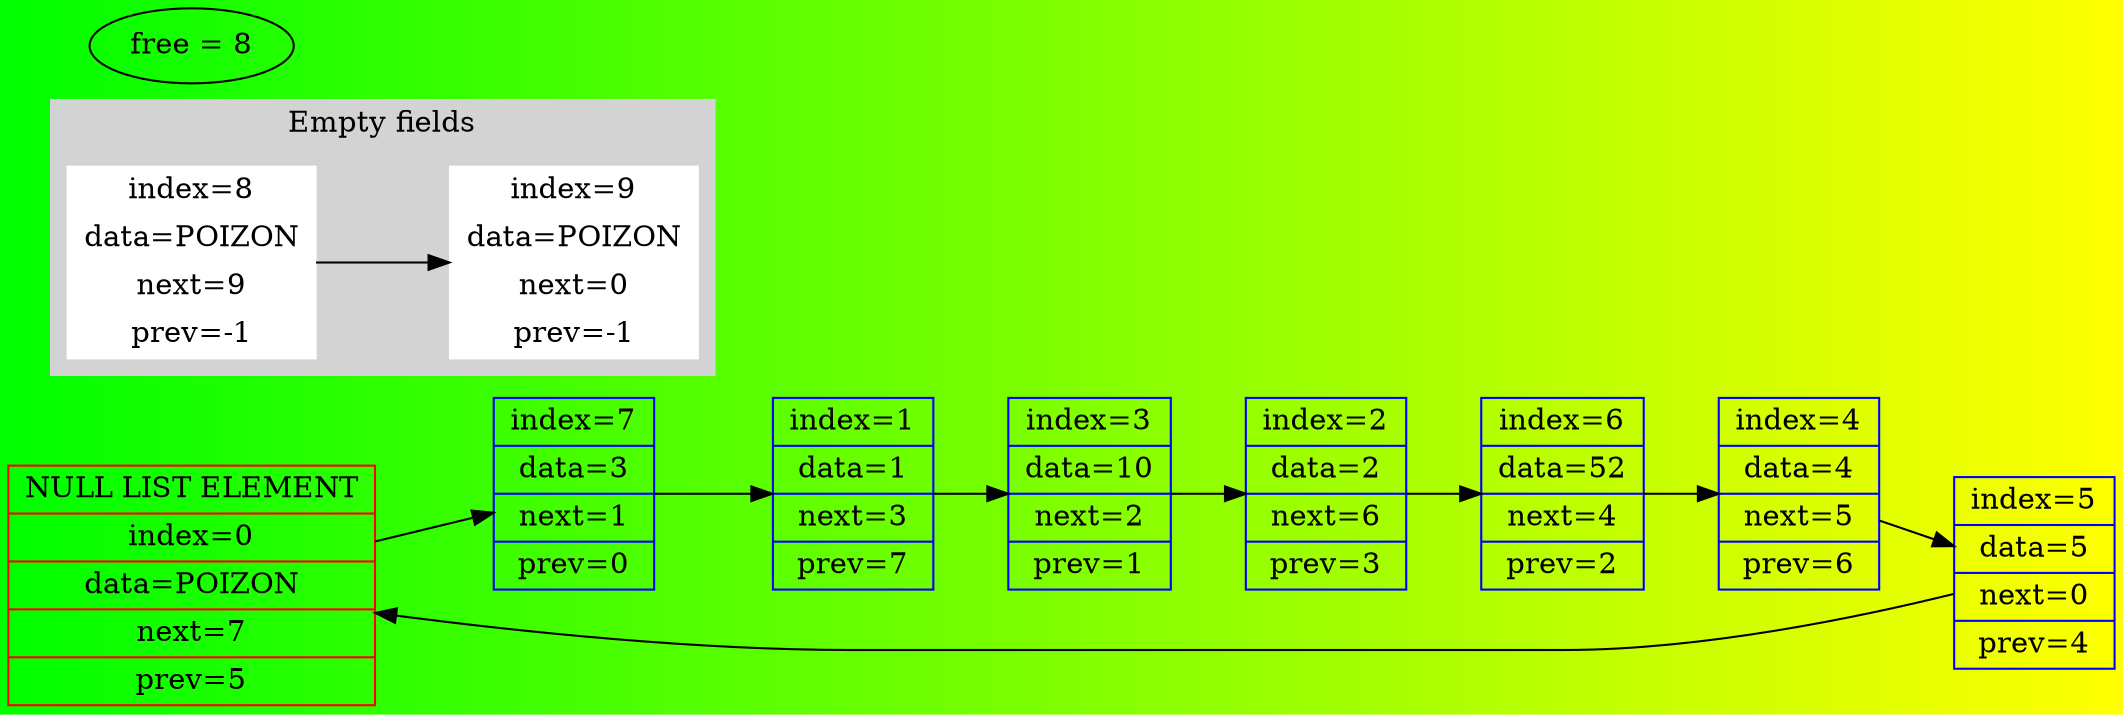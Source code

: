 digraph LIST {
	rankdir=LR;
	bgcolor = "green:yellow";
	node0 [shape=record, color=red,label=" NULL LIST ELEMENT | index=0 | data=POIZON | next=7 | prev=5 " ];
	node0 -> node7;
	node7 [shape=record, color=blue,label=" index=7 | data=3 | next=1 | prev=0 " ];
	node7 -> node1;
	node1 [shape=record, color=blue,label=" index=1 | data=1 | next=3 | prev=7 " ];
	node1 -> node3;
	node3 [shape=record, color=blue,label=" index=3 | data=10 | next=2 | prev=1 " ];
	node3 -> node2;
	node2 [shape=record, color=blue,label=" index=2 | data=2 | next=6 | prev=3 " ];
	node2 -> node6;
	node6 [shape=record, color=blue,label=" index=6 | data=52 | next=4 | prev=2 " ];
	node6 -> node4;
	node4 [shape=record, color=blue,label=" index=4 | data=4 | next=5 | prev=6 " ];
	node4 -> node5;
	node5 [shape=record, color=blue,label=" index=5 | data=5 | next=0 | prev=4 " ];
	node5 -> node0;
	subgraph cluster0 {
		node [style=filled,color=white];
		style=filled;
		color=lightgrey;
		node8 [shape=record, color=white,label=" index=8 | data=POIZON | next=9 | prev=-1 " ];
		node8 -> node9;
		node9 [shape=record, color=white,label=" index=9 | data=POIZON | next=0 | prev=-1 " ];
		label = "Empty fields";
	}
	"free = 8";
}